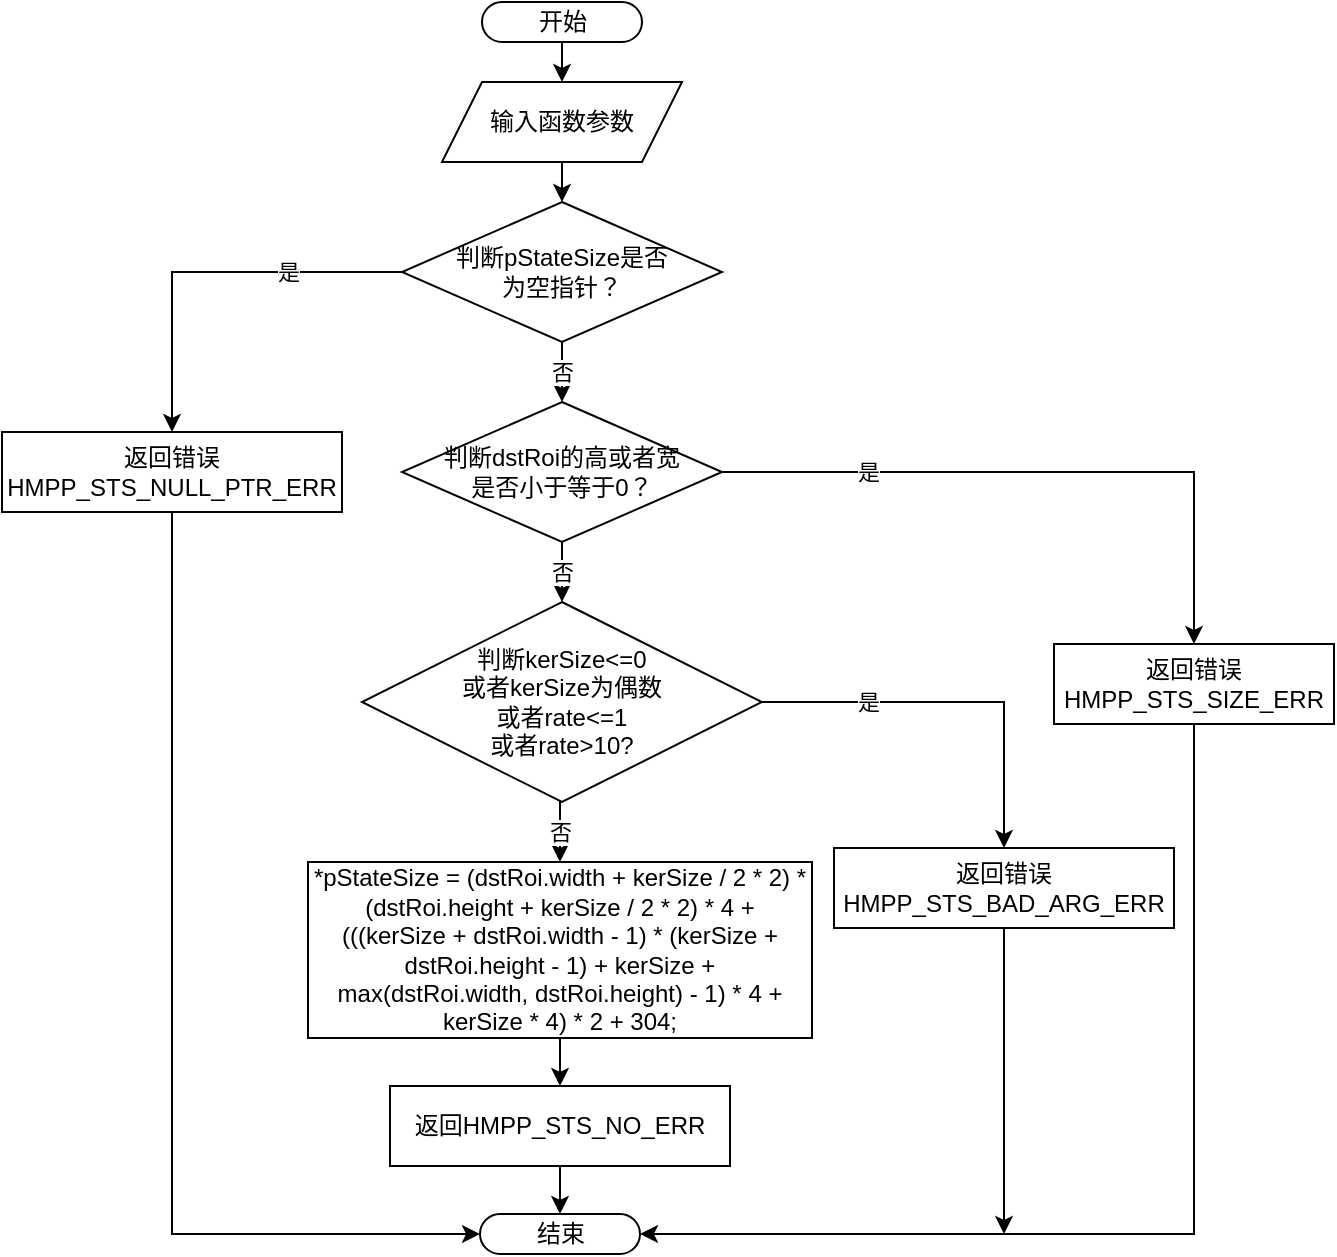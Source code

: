 <mxfile version="14.9.2" type="github" pages="2">
  <diagram id="C5RBs43oDa-KdzZeNtuy" name="Page-1">
    <mxGraphModel dx="1038" dy="579" grid="0" gridSize="10" guides="1" tooltips="1" connect="1" arrows="1" fold="1" page="1" pageScale="1" pageWidth="827" pageHeight="1169" math="0" shadow="0">
      <root>
        <mxCell id="WIyWlLk6GJQsqaUBKTNV-0" />
        <mxCell id="WIyWlLk6GJQsqaUBKTNV-1" parent="WIyWlLk6GJQsqaUBKTNV-0" />
        <mxCell id="ZNMSevWMWKB2k7Ek5_Fw-40" style="edgeStyle=orthogonalEdgeStyle;rounded=0;jumpSize=4;orthogonalLoop=1;jettySize=auto;html=1;exitX=0.5;exitY=0.5;exitDx=0;exitDy=10;exitPerimeter=0;entryX=0.5;entryY=0;entryDx=0;entryDy=0;" parent="WIyWlLk6GJQsqaUBKTNV-1" source="ZNMSevWMWKB2k7Ek5_Fw-0" target="ZNMSevWMWKB2k7Ek5_Fw-1" edge="1">
          <mxGeometry relative="1" as="geometry" />
        </mxCell>
        <mxCell id="ZNMSevWMWKB2k7Ek5_Fw-0" value="开始" style="html=1;dashed=0;whitespace=wrap;shape=mxgraph.dfd.start" parent="WIyWlLk6GJQsqaUBKTNV-1" vertex="1">
          <mxGeometry x="360" y="80" width="80" height="20" as="geometry" />
        </mxCell>
        <mxCell id="ZNMSevWMWKB2k7Ek5_Fw-5" style="edgeStyle=orthogonalEdgeStyle;rounded=0;orthogonalLoop=1;jettySize=auto;html=1;exitX=0.5;exitY=1;exitDx=0;exitDy=0;entryX=0.5;entryY=0;entryDx=0;entryDy=0;" parent="WIyWlLk6GJQsqaUBKTNV-1" source="ZNMSevWMWKB2k7Ek5_Fw-1" target="ZNMSevWMWKB2k7Ek5_Fw-4" edge="1">
          <mxGeometry relative="1" as="geometry" />
        </mxCell>
        <mxCell id="ZNMSevWMWKB2k7Ek5_Fw-1" value="输入函数参数" style="shape=parallelogram;perimeter=parallelogramPerimeter;whiteSpace=wrap;html=1;fixedSize=1;" parent="WIyWlLk6GJQsqaUBKTNV-1" vertex="1">
          <mxGeometry x="340" y="120" width="120" height="40" as="geometry" />
        </mxCell>
        <mxCell id="ZNMSevWMWKB2k7Ek5_Fw-8" value="是" style="edgeStyle=orthogonalEdgeStyle;rounded=0;orthogonalLoop=1;jettySize=auto;html=1;exitX=0;exitY=0.5;exitDx=0;exitDy=0;" parent="WIyWlLk6GJQsqaUBKTNV-1" source="ZNMSevWMWKB2k7Ek5_Fw-4" target="ZNMSevWMWKB2k7Ek5_Fw-7" edge="1">
          <mxGeometry x="-0.415" relative="1" as="geometry">
            <mxPoint as="offset" />
          </mxGeometry>
        </mxCell>
        <mxCell id="ZNMSevWMWKB2k7Ek5_Fw-11" value="否" style="edgeStyle=orthogonalEdgeStyle;rounded=0;orthogonalLoop=1;jettySize=auto;html=1;exitX=0.5;exitY=1;exitDx=0;exitDy=0;entryX=0.5;entryY=0;entryDx=0;entryDy=0;" parent="WIyWlLk6GJQsqaUBKTNV-1" source="ZNMSevWMWKB2k7Ek5_Fw-4" target="ZNMSevWMWKB2k7Ek5_Fw-10" edge="1">
          <mxGeometry relative="1" as="geometry" />
        </mxCell>
        <mxCell id="ZNMSevWMWKB2k7Ek5_Fw-4" value="判断pStateSize是否&lt;br&gt;为空指针？" style="rhombus;whiteSpace=wrap;html=1;" parent="WIyWlLk6GJQsqaUBKTNV-1" vertex="1">
          <mxGeometry x="320" y="180" width="160" height="70" as="geometry" />
        </mxCell>
        <mxCell id="ZNMSevWMWKB2k7Ek5_Fw-6" value="结束" style="html=1;dashed=0;whitespace=wrap;shape=mxgraph.dfd.start" parent="WIyWlLk6GJQsqaUBKTNV-1" vertex="1">
          <mxGeometry x="359" y="686" width="80" height="20" as="geometry" />
        </mxCell>
        <mxCell id="ZNMSevWMWKB2k7Ek5_Fw-9" style="edgeStyle=orthogonalEdgeStyle;rounded=0;orthogonalLoop=1;jettySize=auto;html=1;exitX=0.5;exitY=1;exitDx=0;exitDy=0;entryX=0;entryY=0.5;entryDx=0;entryDy=0;entryPerimeter=0;" parent="WIyWlLk6GJQsqaUBKTNV-1" source="ZNMSevWMWKB2k7Ek5_Fw-7" target="ZNMSevWMWKB2k7Ek5_Fw-6" edge="1">
          <mxGeometry relative="1" as="geometry" />
        </mxCell>
        <mxCell id="ZNMSevWMWKB2k7Ek5_Fw-7" value="返回错误HMPP_STS_NULL_PTR_ERR" style="rounded=0;whiteSpace=wrap;html=1;fillColor=#ffffff;gradientColor=none;" parent="WIyWlLk6GJQsqaUBKTNV-1" vertex="1">
          <mxGeometry x="120" y="295" width="170" height="40" as="geometry" />
        </mxCell>
        <mxCell id="ZNMSevWMWKB2k7Ek5_Fw-13" value="否" style="edgeStyle=orthogonalEdgeStyle;rounded=0;orthogonalLoop=1;jettySize=auto;html=1;exitX=0.5;exitY=1;exitDx=0;exitDy=0;entryX=0.5;entryY=0;entryDx=0;entryDy=0;" parent="WIyWlLk6GJQsqaUBKTNV-1" source="ZNMSevWMWKB2k7Ek5_Fw-10" target="ZNMSevWMWKB2k7Ek5_Fw-12" edge="1">
          <mxGeometry relative="1" as="geometry" />
        </mxCell>
        <mxCell id="ZNMSevWMWKB2k7Ek5_Fw-15" value="是" style="edgeStyle=orthogonalEdgeStyle;rounded=0;orthogonalLoop=1;jettySize=auto;html=1;exitX=1;exitY=0.5;exitDx=0;exitDy=0;entryX=0.5;entryY=0;entryDx=0;entryDy=0;" parent="WIyWlLk6GJQsqaUBKTNV-1" source="ZNMSevWMWKB2k7Ek5_Fw-10" target="ZNMSevWMWKB2k7Ek5_Fw-14" edge="1">
          <mxGeometry x="-0.547" relative="1" as="geometry">
            <mxPoint as="offset" />
          </mxGeometry>
        </mxCell>
        <mxCell id="ZNMSevWMWKB2k7Ek5_Fw-10" value="判断dstRoi的高或者宽&lt;br&gt;是否小于等于0？" style="rhombus;whiteSpace=wrap;html=1;" parent="WIyWlLk6GJQsqaUBKTNV-1" vertex="1">
          <mxGeometry x="320" y="280" width="160" height="70" as="geometry" />
        </mxCell>
        <mxCell id="ZNMSevWMWKB2k7Ek5_Fw-18" value="是" style="edgeStyle=orthogonalEdgeStyle;rounded=0;orthogonalLoop=1;jettySize=auto;html=1;exitX=1;exitY=0.5;exitDx=0;exitDy=0;entryX=0.5;entryY=0;entryDx=0;entryDy=0;" parent="WIyWlLk6GJQsqaUBKTNV-1" source="ZNMSevWMWKB2k7Ek5_Fw-12" target="ZNMSevWMWKB2k7Ek5_Fw-17" edge="1">
          <mxGeometry x="-0.46" relative="1" as="geometry">
            <mxPoint as="offset" />
            <mxPoint x="545" y="421" as="sourcePoint" />
          </mxGeometry>
        </mxCell>
        <mxCell id="ZNMSevWMWKB2k7Ek5_Fw-27" value="否" style="edgeStyle=orthogonalEdgeStyle;rounded=0;orthogonalLoop=1;jettySize=auto;html=1;exitX=0.5;exitY=1;exitDx=0;exitDy=0;entryX=0.5;entryY=0;entryDx=0;entryDy=0;" parent="WIyWlLk6GJQsqaUBKTNV-1" source="ZNMSevWMWKB2k7Ek5_Fw-12" target="ZNMSevWMWKB2k7Ek5_Fw-25" edge="1">
          <mxGeometry relative="1" as="geometry" />
        </mxCell>
        <mxCell id="ZNMSevWMWKB2k7Ek5_Fw-12" value="判断kerSize&amp;lt;=0&lt;br&gt;或者kerSize为偶数&lt;br&gt;或者rate&amp;lt;=1&lt;br&gt;或者rate&amp;gt;10?" style="rhombus;whiteSpace=wrap;html=1;" parent="WIyWlLk6GJQsqaUBKTNV-1" vertex="1">
          <mxGeometry x="300" y="380" width="200" height="100" as="geometry" />
        </mxCell>
        <mxCell id="ZNMSevWMWKB2k7Ek5_Fw-30" style="edgeStyle=orthogonalEdgeStyle;rounded=0;orthogonalLoop=1;jettySize=auto;html=1;exitX=0.5;exitY=1;exitDx=0;exitDy=0;entryX=1;entryY=0.5;entryDx=0;entryDy=0;entryPerimeter=0;" parent="WIyWlLk6GJQsqaUBKTNV-1" source="ZNMSevWMWKB2k7Ek5_Fw-14" target="ZNMSevWMWKB2k7Ek5_Fw-6" edge="1">
          <mxGeometry relative="1" as="geometry" />
        </mxCell>
        <mxCell id="ZNMSevWMWKB2k7Ek5_Fw-14" value="返回错误HMPP_STS_SIZE_ERR" style="rounded=0;whiteSpace=wrap;html=1;fillColor=#ffffff;gradientColor=none;" parent="WIyWlLk6GJQsqaUBKTNV-1" vertex="1">
          <mxGeometry x="646" y="401" width="140" height="40" as="geometry" />
        </mxCell>
        <mxCell id="ZNMSevWMWKB2k7Ek5_Fw-33" style="edgeStyle=orthogonalEdgeStyle;rounded=0;orthogonalLoop=1;jettySize=auto;html=1;jumpSize=4;" parent="WIyWlLk6GJQsqaUBKTNV-1" source="ZNMSevWMWKB2k7Ek5_Fw-17" edge="1">
          <mxGeometry relative="1" as="geometry">
            <mxPoint x="621" y="696" as="targetPoint" />
          </mxGeometry>
        </mxCell>
        <mxCell id="ZNMSevWMWKB2k7Ek5_Fw-17" value="返回错误HMPP_STS_BAD_ARG_ERR" style="rounded=0;whiteSpace=wrap;html=1;fillColor=#ffffff;gradientColor=none;" parent="WIyWlLk6GJQsqaUBKTNV-1" vertex="1">
          <mxGeometry x="536" y="503" width="170" height="40" as="geometry" />
        </mxCell>
        <mxCell id="SaX5oE3fyaT9kzEfwWuc-0" style="edgeStyle=orthogonalEdgeStyle;rounded=0;orthogonalLoop=1;jettySize=auto;html=1;entryX=0.5;entryY=0;entryDx=0;entryDy=0;" parent="WIyWlLk6GJQsqaUBKTNV-1" source="ZNMSevWMWKB2k7Ek5_Fw-25" target="ZNMSevWMWKB2k7Ek5_Fw-37" edge="1">
          <mxGeometry relative="1" as="geometry" />
        </mxCell>
        <mxCell id="ZNMSevWMWKB2k7Ek5_Fw-25" value="&lt;div&gt;*pStateSize = (dstRoi.width + kerSize / 2 * 2) * (dstRoi.height + kerSize / 2 * 2) * 4 +&lt;/div&gt;&lt;div&gt;&lt;span&gt;		&lt;/span&gt;(((kerSize + dstRoi.width - 1) * (kerSize + dstRoi.height - 1) + kerSize +&lt;/div&gt;&lt;div&gt;&lt;span&gt;			&lt;/span&gt;max(dstRoi.width, dstRoi.height) - 1) * 4 + kerSize * 4) * 2 + 304;&lt;/div&gt;" style="rounded=0;whiteSpace=wrap;html=1;fillColor=#ffffff;gradientColor=none;" parent="WIyWlLk6GJQsqaUBKTNV-1" vertex="1">
          <mxGeometry x="273" y="510" width="252" height="88" as="geometry" />
        </mxCell>
        <mxCell id="ZNMSevWMWKB2k7Ek5_Fw-39" style="edgeStyle=orthogonalEdgeStyle;rounded=0;orthogonalLoop=1;jettySize=auto;html=1;exitX=0.5;exitY=1;exitDx=0;exitDy=0;entryX=0.5;entryY=0;entryDx=0;entryDy=0;entryPerimeter=0;" parent="WIyWlLk6GJQsqaUBKTNV-1" source="ZNMSevWMWKB2k7Ek5_Fw-37" target="ZNMSevWMWKB2k7Ek5_Fw-6" edge="1">
          <mxGeometry relative="1" as="geometry" />
        </mxCell>
        <mxCell id="ZNMSevWMWKB2k7Ek5_Fw-37" value="返回HMPP_STS_NO_ERR" style="rounded=0;whiteSpace=wrap;html=1;fillColor=#ffffff;gradientColor=none;" parent="WIyWlLk6GJQsqaUBKTNV-1" vertex="1">
          <mxGeometry x="314" y="622" width="170" height="40" as="geometry" />
        </mxCell>
      </root>
    </mxGraphModel>
  </diagram>
  <diagram id="nAiDFFHblqINsn1WmNnx" name="Page-2">
    <mxGraphModel dx="1038" dy="579" grid="0" gridSize="10" guides="1" tooltips="1" connect="1" arrows="1" fold="1" page="1" pageScale="1" pageWidth="827" pageHeight="1169" math="0" shadow="0">
      <root>
        <mxCell id="dnIQIAc6OB_MlAxiYMZJ-0" />
        <mxCell id="dnIQIAc6OB_MlAxiYMZJ-1" parent="dnIQIAc6OB_MlAxiYMZJ-0" />
        <mxCell id="dnIQIAc6OB_MlAxiYMZJ-2" value="" style="shape=table;startSize=0;container=1;collapsible=0;childLayout=tableLayout;" vertex="1" parent="dnIQIAc6OB_MlAxiYMZJ-1">
          <mxGeometry x="160" y="80" width="320" height="320" as="geometry" />
        </mxCell>
        <mxCell id="dnIQIAc6OB_MlAxiYMZJ-3" value="" style="shape=partialRectangle;collapsible=0;dropTarget=0;pointerEvents=0;fillColor=none;top=0;left=0;bottom=0;right=0;points=[[0,0.5],[1,0.5]];portConstraint=eastwest;" vertex="1" parent="dnIQIAc6OB_MlAxiYMZJ-2">
          <mxGeometry width="320" height="41" as="geometry" />
        </mxCell>
        <mxCell id="dnIQIAc6OB_MlAxiYMZJ-4" value="" style="shape=partialRectangle;html=1;whiteSpace=wrap;connectable=0;overflow=hidden;fillColor=#fff2cc;top=0;left=0;bottom=0;right=0;strokeColor=#d6b656;" vertex="1" parent="dnIQIAc6OB_MlAxiYMZJ-3">
          <mxGeometry width="40" height="41" as="geometry" />
        </mxCell>
        <mxCell id="dnIQIAc6OB_MlAxiYMZJ-5" value="" style="shape=partialRectangle;html=1;whiteSpace=wrap;connectable=0;overflow=hidden;fillColor=#fff2cc;top=0;left=0;bottom=0;right=0;strokeColor=#d6b656;" vertex="1" parent="dnIQIAc6OB_MlAxiYMZJ-3">
          <mxGeometry x="40" width="40" height="41" as="geometry" />
        </mxCell>
        <mxCell id="dnIQIAc6OB_MlAxiYMZJ-6" value="" style="shape=partialRectangle;html=1;whiteSpace=wrap;connectable=0;overflow=hidden;fillColor=#fff2cc;top=0;left=0;bottom=0;right=0;strokeColor=#d6b656;" vertex="1" parent="dnIQIAc6OB_MlAxiYMZJ-3">
          <mxGeometry x="80" width="40" height="41" as="geometry" />
        </mxCell>
        <mxCell id="dnIQIAc6OB_MlAxiYMZJ-7" value="" style="shape=partialRectangle;html=1;whiteSpace=wrap;connectable=0;overflow=hidden;fillColor=#fff2cc;top=0;left=0;bottom=0;right=0;strokeColor=#d6b656;" vertex="1" parent="dnIQIAc6OB_MlAxiYMZJ-3">
          <mxGeometry x="120" width="40" height="41" as="geometry" />
        </mxCell>
        <mxCell id="dnIQIAc6OB_MlAxiYMZJ-8" value="" style="shape=partialRectangle;html=1;whiteSpace=wrap;connectable=0;overflow=hidden;fillColor=#fff2cc;top=0;left=0;bottom=0;right=0;strokeColor=#d6b656;" vertex="1" parent="dnIQIAc6OB_MlAxiYMZJ-3">
          <mxGeometry x="160" width="40" height="41" as="geometry" />
        </mxCell>
        <mxCell id="dnIQIAc6OB_MlAxiYMZJ-9" value="" style="shape=partialRectangle;html=1;whiteSpace=wrap;connectable=0;overflow=hidden;fillColor=#fff2cc;top=0;left=0;bottom=0;right=0;strokeColor=#d6b656;" vertex="1" parent="dnIQIAc6OB_MlAxiYMZJ-3">
          <mxGeometry x="200" width="40" height="41" as="geometry" />
        </mxCell>
        <mxCell id="dnIQIAc6OB_MlAxiYMZJ-10" value="" style="shape=partialRectangle;html=1;whiteSpace=wrap;connectable=0;overflow=hidden;fillColor=#fff2cc;top=0;left=0;bottom=0;right=0;strokeColor=#d6b656;" vertex="1" parent="dnIQIAc6OB_MlAxiYMZJ-3">
          <mxGeometry x="240" width="40" height="41" as="geometry" />
        </mxCell>
        <mxCell id="dnIQIAc6OB_MlAxiYMZJ-11" value="" style="shape=partialRectangle;html=1;whiteSpace=wrap;connectable=0;overflow=hidden;fillColor=#fff2cc;top=0;left=0;bottom=0;right=0;strokeColor=#d6b656;" vertex="1" parent="dnIQIAc6OB_MlAxiYMZJ-3">
          <mxGeometry x="280" width="40" height="41" as="geometry" />
        </mxCell>
        <mxCell id="dnIQIAc6OB_MlAxiYMZJ-12" value="" style="shape=partialRectangle;collapsible=0;dropTarget=0;pointerEvents=0;fillColor=none;top=0;left=0;bottom=0;right=0;points=[[0,0.5],[1,0.5]];portConstraint=eastwest;" vertex="1" parent="dnIQIAc6OB_MlAxiYMZJ-2">
          <mxGeometry y="41" width="320" height="40" as="geometry" />
        </mxCell>
        <mxCell id="dnIQIAc6OB_MlAxiYMZJ-13" value="" style="shape=partialRectangle;html=1;whiteSpace=wrap;connectable=0;overflow=hidden;fillColor=#fff2cc;top=0;left=0;bottom=0;right=0;strokeColor=#d6b656;" vertex="1" parent="dnIQIAc6OB_MlAxiYMZJ-12">
          <mxGeometry width="40" height="40" as="geometry" />
        </mxCell>
        <mxCell id="dnIQIAc6OB_MlAxiYMZJ-14" value="" style="shape=partialRectangle;html=1;whiteSpace=wrap;connectable=0;overflow=hidden;fillColor=#fff2cc;top=0;left=0;bottom=0;right=0;strokeColor=#d6b656;" vertex="1" parent="dnIQIAc6OB_MlAxiYMZJ-12">
          <mxGeometry x="40" width="40" height="40" as="geometry" />
        </mxCell>
        <mxCell id="dnIQIAc6OB_MlAxiYMZJ-15" value="" style="shape=partialRectangle;html=1;whiteSpace=wrap;connectable=0;overflow=hidden;fillColor=#fff2cc;top=0;left=0;bottom=0;right=0;strokeColor=#d6b656;" vertex="1" parent="dnIQIAc6OB_MlAxiYMZJ-12">
          <mxGeometry x="80" width="40" height="40" as="geometry" />
        </mxCell>
        <mxCell id="dnIQIAc6OB_MlAxiYMZJ-16" value="" style="shape=partialRectangle;html=1;whiteSpace=wrap;connectable=0;overflow=hidden;fillColor=#fff2cc;top=0;left=0;bottom=0;right=0;strokeColor=#d6b656;" vertex="1" parent="dnIQIAc6OB_MlAxiYMZJ-12">
          <mxGeometry x="120" width="40" height="40" as="geometry" />
        </mxCell>
        <mxCell id="dnIQIAc6OB_MlAxiYMZJ-17" value="" style="shape=partialRectangle;html=1;whiteSpace=wrap;connectable=0;overflow=hidden;fillColor=#fff2cc;top=0;left=0;bottom=0;right=0;strokeColor=#d6b656;" vertex="1" parent="dnIQIAc6OB_MlAxiYMZJ-12">
          <mxGeometry x="160" width="40" height="40" as="geometry" />
        </mxCell>
        <mxCell id="dnIQIAc6OB_MlAxiYMZJ-18" value="" style="shape=partialRectangle;html=1;whiteSpace=wrap;connectable=0;overflow=hidden;fillColor=#fff2cc;top=0;left=0;bottom=0;right=0;strokeColor=#d6b656;" vertex="1" parent="dnIQIAc6OB_MlAxiYMZJ-12">
          <mxGeometry x="200" width="40" height="40" as="geometry" />
        </mxCell>
        <mxCell id="dnIQIAc6OB_MlAxiYMZJ-19" value="" style="shape=partialRectangle;html=1;whiteSpace=wrap;connectable=0;overflow=hidden;fillColor=#fff2cc;top=0;left=0;bottom=0;right=0;strokeColor=#d6b656;" vertex="1" parent="dnIQIAc6OB_MlAxiYMZJ-12">
          <mxGeometry x="240" width="40" height="40" as="geometry" />
        </mxCell>
        <mxCell id="dnIQIAc6OB_MlAxiYMZJ-20" value="" style="shape=partialRectangle;html=1;whiteSpace=wrap;connectable=0;overflow=hidden;fillColor=#fff2cc;top=0;left=0;bottom=0;right=0;strokeColor=#d6b656;" vertex="1" parent="dnIQIAc6OB_MlAxiYMZJ-12">
          <mxGeometry x="280" width="40" height="40" as="geometry" />
        </mxCell>
        <mxCell id="dnIQIAc6OB_MlAxiYMZJ-21" value="" style="shape=partialRectangle;collapsible=0;dropTarget=0;pointerEvents=0;fillColor=none;top=0;left=0;bottom=0;right=0;points=[[0,0.5],[1,0.5]];portConstraint=eastwest;" vertex="1" parent="dnIQIAc6OB_MlAxiYMZJ-2">
          <mxGeometry y="81" width="320" height="40" as="geometry" />
        </mxCell>
        <mxCell id="dnIQIAc6OB_MlAxiYMZJ-22" value="" style="shape=partialRectangle;html=1;whiteSpace=wrap;connectable=0;overflow=hidden;fillColor=#fff2cc;top=0;left=0;bottom=0;right=0;strokeColor=#d6b656;" vertex="1" parent="dnIQIAc6OB_MlAxiYMZJ-21">
          <mxGeometry width="40" height="40" as="geometry" />
        </mxCell>
        <mxCell id="dnIQIAc6OB_MlAxiYMZJ-23" value="" style="shape=partialRectangle;html=1;whiteSpace=wrap;connectable=0;overflow=hidden;fillColor=#fff2cc;top=0;left=0;bottom=0;right=0;strokeColor=#d6b656;" vertex="1" parent="dnIQIAc6OB_MlAxiYMZJ-21">
          <mxGeometry x="40" width="40" height="40" as="geometry" />
        </mxCell>
        <mxCell id="dnIQIAc6OB_MlAxiYMZJ-24" value="1" style="shape=partialRectangle;html=1;whiteSpace=wrap;connectable=0;overflow=hidden;fillColor=#f8cecc;top=0;left=0;bottom=0;right=0;strokeColor=#b85450;" vertex="1" parent="dnIQIAc6OB_MlAxiYMZJ-21">
          <mxGeometry x="80" width="40" height="40" as="geometry" />
        </mxCell>
        <mxCell id="dnIQIAc6OB_MlAxiYMZJ-25" value="0" style="shape=partialRectangle;html=1;whiteSpace=wrap;connectable=0;overflow=hidden;fillColor=#d5e8d4;top=0;left=0;bottom=0;right=0;strokeColor=#82b366;" vertex="1" parent="dnIQIAc6OB_MlAxiYMZJ-21">
          <mxGeometry x="120" width="40" height="40" as="geometry" />
        </mxCell>
        <mxCell id="dnIQIAc6OB_MlAxiYMZJ-26" value="2" style="shape=partialRectangle;html=1;whiteSpace=wrap;connectable=0;overflow=hidden;fillColor=#f8cecc;top=0;left=0;bottom=0;right=0;strokeColor=#b85450;" vertex="1" parent="dnIQIAc6OB_MlAxiYMZJ-21">
          <mxGeometry x="160" width="40" height="40" as="geometry" />
        </mxCell>
        <mxCell id="dnIQIAc6OB_MlAxiYMZJ-27" value="0" style="shape=partialRectangle;html=1;whiteSpace=wrap;connectable=0;overflow=hidden;fillColor=#d5e8d4;top=0;left=0;bottom=0;right=0;strokeColor=#82b366;" vertex="1" parent="dnIQIAc6OB_MlAxiYMZJ-21">
          <mxGeometry x="200" width="40" height="40" as="geometry" />
        </mxCell>
        <mxCell id="dnIQIAc6OB_MlAxiYMZJ-28" value="" style="shape=partialRectangle;html=1;whiteSpace=wrap;connectable=0;overflow=hidden;fillColor=#fff2cc;top=0;left=0;bottom=0;right=0;strokeColor=#d6b656;" vertex="1" parent="dnIQIAc6OB_MlAxiYMZJ-21">
          <mxGeometry x="240" width="40" height="40" as="geometry" />
        </mxCell>
        <mxCell id="dnIQIAc6OB_MlAxiYMZJ-29" value="" style="shape=partialRectangle;html=1;whiteSpace=wrap;connectable=0;overflow=hidden;fillColor=#fff2cc;top=0;left=0;bottom=0;right=0;strokeColor=#d6b656;" vertex="1" parent="dnIQIAc6OB_MlAxiYMZJ-21">
          <mxGeometry x="280" width="40" height="40" as="geometry" />
        </mxCell>
        <mxCell id="dnIQIAc6OB_MlAxiYMZJ-30" value="" style="shape=partialRectangle;collapsible=0;dropTarget=0;pointerEvents=0;fillColor=none;top=0;left=0;bottom=0;right=0;points=[[0,0.5],[1,0.5]];portConstraint=eastwest;" vertex="1" parent="dnIQIAc6OB_MlAxiYMZJ-2">
          <mxGeometry y="121" width="320" height="39" as="geometry" />
        </mxCell>
        <mxCell id="dnIQIAc6OB_MlAxiYMZJ-31" value="" style="shape=partialRectangle;html=1;whiteSpace=wrap;connectable=0;overflow=hidden;fillColor=#fff2cc;top=0;left=0;bottom=0;right=0;strokeColor=#d6b656;" vertex="1" parent="dnIQIAc6OB_MlAxiYMZJ-30">
          <mxGeometry width="40" height="39" as="geometry" />
        </mxCell>
        <mxCell id="dnIQIAc6OB_MlAxiYMZJ-32" value="" style="shape=partialRectangle;html=1;whiteSpace=wrap;connectable=0;overflow=hidden;fillColor=#fff2cc;top=0;left=0;bottom=0;right=0;strokeColor=#d6b656;" vertex="1" parent="dnIQIAc6OB_MlAxiYMZJ-30">
          <mxGeometry x="40" width="40" height="39" as="geometry" />
        </mxCell>
        <mxCell id="dnIQIAc6OB_MlAxiYMZJ-33" value="0" style="shape=partialRectangle;html=1;whiteSpace=wrap;connectable=0;overflow=hidden;fillColor=#d5e8d4;top=0;left=0;bottom=0;right=0;strokeColor=#82b366;" vertex="1" parent="dnIQIAc6OB_MlAxiYMZJ-30">
          <mxGeometry x="80" width="40" height="39" as="geometry" />
        </mxCell>
        <mxCell id="dnIQIAc6OB_MlAxiYMZJ-34" value="0" style="shape=partialRectangle;html=1;whiteSpace=wrap;connectable=0;overflow=hidden;fillColor=#d5e8d4;top=0;left=0;bottom=0;right=0;strokeColor=#82b366;" vertex="1" parent="dnIQIAc6OB_MlAxiYMZJ-30">
          <mxGeometry x="120" width="40" height="39" as="geometry" />
        </mxCell>
        <mxCell id="dnIQIAc6OB_MlAxiYMZJ-35" value="0" style="shape=partialRectangle;html=1;whiteSpace=wrap;connectable=0;overflow=hidden;fillColor=#d5e8d4;top=0;left=0;bottom=0;right=0;strokeColor=#82b366;" vertex="1" parent="dnIQIAc6OB_MlAxiYMZJ-30">
          <mxGeometry x="160" width="40" height="39" as="geometry" />
        </mxCell>
        <mxCell id="dnIQIAc6OB_MlAxiYMZJ-36" value="0" style="shape=partialRectangle;html=1;whiteSpace=wrap;connectable=0;overflow=hidden;fillColor=#d5e8d4;top=0;left=0;bottom=0;right=0;strokeColor=#82b366;" vertex="1" parent="dnIQIAc6OB_MlAxiYMZJ-30">
          <mxGeometry x="200" width="40" height="39" as="geometry" />
        </mxCell>
        <mxCell id="dnIQIAc6OB_MlAxiYMZJ-37" value="" style="shape=partialRectangle;html=1;whiteSpace=wrap;connectable=0;overflow=hidden;fillColor=#fff2cc;top=0;left=0;bottom=0;right=0;strokeColor=#d6b656;" vertex="1" parent="dnIQIAc6OB_MlAxiYMZJ-30">
          <mxGeometry x="240" width="40" height="39" as="geometry" />
        </mxCell>
        <mxCell id="dnIQIAc6OB_MlAxiYMZJ-38" value="" style="shape=partialRectangle;html=1;whiteSpace=wrap;connectable=0;overflow=hidden;fillColor=#fff2cc;top=0;left=0;bottom=0;right=0;strokeColor=#d6b656;" vertex="1" parent="dnIQIAc6OB_MlAxiYMZJ-30">
          <mxGeometry x="280" width="40" height="39" as="geometry" />
        </mxCell>
        <mxCell id="dnIQIAc6OB_MlAxiYMZJ-39" value="" style="shape=partialRectangle;collapsible=0;dropTarget=0;pointerEvents=0;fillColor=none;top=0;left=0;bottom=0;right=0;points=[[0,0.5],[1,0.5]];portConstraint=eastwest;" vertex="1" parent="dnIQIAc6OB_MlAxiYMZJ-2">
          <mxGeometry y="160" width="320" height="41" as="geometry" />
        </mxCell>
        <mxCell id="dnIQIAc6OB_MlAxiYMZJ-40" value="" style="shape=partialRectangle;html=1;whiteSpace=wrap;connectable=0;overflow=hidden;fillColor=#fff2cc;top=0;left=0;bottom=0;right=0;strokeColor=#d6b656;" vertex="1" parent="dnIQIAc6OB_MlAxiYMZJ-39">
          <mxGeometry width="40" height="41" as="geometry" />
        </mxCell>
        <mxCell id="dnIQIAc6OB_MlAxiYMZJ-41" value="" style="shape=partialRectangle;html=1;whiteSpace=wrap;connectable=0;overflow=hidden;fillColor=#fff2cc;top=0;left=0;bottom=0;right=0;strokeColor=#d6b656;" vertex="1" parent="dnIQIAc6OB_MlAxiYMZJ-39">
          <mxGeometry x="40" width="40" height="41" as="geometry" />
        </mxCell>
        <mxCell id="dnIQIAc6OB_MlAxiYMZJ-42" value="3" style="shape=partialRectangle;html=1;whiteSpace=wrap;connectable=0;overflow=hidden;fillColor=#f8cecc;top=0;left=0;bottom=0;right=0;strokeColor=#b85450;" vertex="1" parent="dnIQIAc6OB_MlAxiYMZJ-39">
          <mxGeometry x="80" width="40" height="41" as="geometry" />
        </mxCell>
        <mxCell id="dnIQIAc6OB_MlAxiYMZJ-43" value="0" style="shape=partialRectangle;html=1;whiteSpace=wrap;connectable=0;overflow=hidden;fillColor=#d5e8d4;top=0;left=0;bottom=0;right=0;strokeColor=#82b366;" vertex="1" parent="dnIQIAc6OB_MlAxiYMZJ-39">
          <mxGeometry x="120" width="40" height="41" as="geometry" />
        </mxCell>
        <mxCell id="dnIQIAc6OB_MlAxiYMZJ-44" value="4" style="shape=partialRectangle;html=1;whiteSpace=wrap;connectable=0;overflow=hidden;fillColor=#f8cecc;top=0;left=0;bottom=0;right=0;strokeColor=#b85450;" vertex="1" parent="dnIQIAc6OB_MlAxiYMZJ-39">
          <mxGeometry x="160" width="40" height="41" as="geometry" />
        </mxCell>
        <mxCell id="dnIQIAc6OB_MlAxiYMZJ-45" value="0" style="shape=partialRectangle;html=1;whiteSpace=wrap;connectable=0;overflow=hidden;fillColor=#d5e8d4;top=0;left=0;bottom=0;right=0;strokeColor=#82b366;" vertex="1" parent="dnIQIAc6OB_MlAxiYMZJ-39">
          <mxGeometry x="200" width="40" height="41" as="geometry" />
        </mxCell>
        <mxCell id="dnIQIAc6OB_MlAxiYMZJ-46" value="" style="shape=partialRectangle;html=1;whiteSpace=wrap;connectable=0;overflow=hidden;fillColor=#fff2cc;top=0;left=0;bottom=0;right=0;strokeColor=#d6b656;" vertex="1" parent="dnIQIAc6OB_MlAxiYMZJ-39">
          <mxGeometry x="240" width="40" height="41" as="geometry" />
        </mxCell>
        <mxCell id="dnIQIAc6OB_MlAxiYMZJ-47" value="" style="shape=partialRectangle;html=1;whiteSpace=wrap;connectable=0;overflow=hidden;fillColor=#fff2cc;top=0;left=0;bottom=0;right=0;strokeColor=#d6b656;" vertex="1" parent="dnIQIAc6OB_MlAxiYMZJ-39">
          <mxGeometry x="280" width="40" height="41" as="geometry" />
        </mxCell>
        <mxCell id="dnIQIAc6OB_MlAxiYMZJ-48" value="" style="shape=partialRectangle;collapsible=0;dropTarget=0;pointerEvents=0;fillColor=none;top=0;left=0;bottom=0;right=0;points=[[0,0.5],[1,0.5]];portConstraint=eastwest;" vertex="1" parent="dnIQIAc6OB_MlAxiYMZJ-2">
          <mxGeometry y="201" width="320" height="40" as="geometry" />
        </mxCell>
        <mxCell id="dnIQIAc6OB_MlAxiYMZJ-49" value="" style="shape=partialRectangle;html=1;whiteSpace=wrap;connectable=0;overflow=hidden;fillColor=#fff2cc;top=0;left=0;bottom=0;right=0;strokeColor=#d6b656;" vertex="1" parent="dnIQIAc6OB_MlAxiYMZJ-48">
          <mxGeometry width="40" height="40" as="geometry" />
        </mxCell>
        <mxCell id="dnIQIAc6OB_MlAxiYMZJ-50" value="" style="shape=partialRectangle;html=1;whiteSpace=wrap;connectable=0;overflow=hidden;fillColor=#fff2cc;top=0;left=0;bottom=0;right=0;strokeColor=#d6b656;" vertex="1" parent="dnIQIAc6OB_MlAxiYMZJ-48">
          <mxGeometry x="40" width="40" height="40" as="geometry" />
        </mxCell>
        <mxCell id="dnIQIAc6OB_MlAxiYMZJ-51" value="0" style="shape=partialRectangle;html=1;whiteSpace=wrap;connectable=0;overflow=hidden;fillColor=#d5e8d4;top=0;left=0;bottom=0;right=0;strokeColor=#82b366;" vertex="1" parent="dnIQIAc6OB_MlAxiYMZJ-48">
          <mxGeometry x="80" width="40" height="40" as="geometry" />
        </mxCell>
        <mxCell id="dnIQIAc6OB_MlAxiYMZJ-52" value="0" style="shape=partialRectangle;html=1;whiteSpace=wrap;connectable=0;overflow=hidden;fillColor=#d5e8d4;top=0;left=0;bottom=0;right=0;strokeColor=#82b366;" vertex="1" parent="dnIQIAc6OB_MlAxiYMZJ-48">
          <mxGeometry x="120" width="40" height="40" as="geometry" />
        </mxCell>
        <mxCell id="dnIQIAc6OB_MlAxiYMZJ-53" value="0" style="shape=partialRectangle;html=1;whiteSpace=wrap;connectable=0;overflow=hidden;fillColor=#d5e8d4;top=0;left=0;bottom=0;right=0;strokeColor=#82b366;" vertex="1" parent="dnIQIAc6OB_MlAxiYMZJ-48">
          <mxGeometry x="160" width="40" height="40" as="geometry" />
        </mxCell>
        <mxCell id="dnIQIAc6OB_MlAxiYMZJ-54" value="0" style="shape=partialRectangle;html=1;whiteSpace=wrap;connectable=0;overflow=hidden;fillColor=#d5e8d4;top=0;left=0;bottom=0;right=0;strokeColor=#82b366;" vertex="1" parent="dnIQIAc6OB_MlAxiYMZJ-48">
          <mxGeometry x="200" width="40" height="40" as="geometry" />
        </mxCell>
        <mxCell id="dnIQIAc6OB_MlAxiYMZJ-55" value="" style="shape=partialRectangle;html=1;whiteSpace=wrap;connectable=0;overflow=hidden;fillColor=#fff2cc;top=0;left=0;bottom=0;right=0;strokeColor=#d6b656;" vertex="1" parent="dnIQIAc6OB_MlAxiYMZJ-48">
          <mxGeometry x="240" width="40" height="40" as="geometry" />
        </mxCell>
        <mxCell id="dnIQIAc6OB_MlAxiYMZJ-56" value="" style="shape=partialRectangle;html=1;whiteSpace=wrap;connectable=0;overflow=hidden;fillColor=#fff2cc;top=0;left=0;bottom=0;right=0;strokeColor=#d6b656;" vertex="1" parent="dnIQIAc6OB_MlAxiYMZJ-48">
          <mxGeometry x="280" width="40" height="40" as="geometry" />
        </mxCell>
        <mxCell id="dnIQIAc6OB_MlAxiYMZJ-57" value="" style="shape=partialRectangle;collapsible=0;dropTarget=0;pointerEvents=0;fillColor=none;top=0;left=0;bottom=0;right=0;points=[[0,0.5],[1,0.5]];portConstraint=eastwest;" vertex="1" parent="dnIQIAc6OB_MlAxiYMZJ-2">
          <mxGeometry y="241" width="320" height="40" as="geometry" />
        </mxCell>
        <mxCell id="dnIQIAc6OB_MlAxiYMZJ-58" value="" style="shape=partialRectangle;html=1;whiteSpace=wrap;connectable=0;overflow=hidden;fillColor=#fff2cc;top=0;left=0;bottom=0;right=0;strokeColor=#d6b656;" vertex="1" parent="dnIQIAc6OB_MlAxiYMZJ-57">
          <mxGeometry width="40" height="40" as="geometry" />
        </mxCell>
        <mxCell id="dnIQIAc6OB_MlAxiYMZJ-59" value="" style="shape=partialRectangle;html=1;whiteSpace=wrap;connectable=0;overflow=hidden;fillColor=#fff2cc;top=0;left=0;bottom=0;right=0;strokeColor=#d6b656;" vertex="1" parent="dnIQIAc6OB_MlAxiYMZJ-57">
          <mxGeometry x="40" width="40" height="40" as="geometry" />
        </mxCell>
        <mxCell id="dnIQIAc6OB_MlAxiYMZJ-60" value="" style="shape=partialRectangle;html=1;whiteSpace=wrap;connectable=0;overflow=hidden;fillColor=#fff2cc;top=0;left=0;bottom=0;right=0;strokeColor=#d6b656;" vertex="1" parent="dnIQIAc6OB_MlAxiYMZJ-57">
          <mxGeometry x="80" width="40" height="40" as="geometry" />
        </mxCell>
        <mxCell id="dnIQIAc6OB_MlAxiYMZJ-61" value="" style="shape=partialRectangle;html=1;whiteSpace=wrap;connectable=0;overflow=hidden;fillColor=#fff2cc;top=0;left=0;bottom=0;right=0;strokeColor=#d6b656;" vertex="1" parent="dnIQIAc6OB_MlAxiYMZJ-57">
          <mxGeometry x="120" width="40" height="40" as="geometry" />
        </mxCell>
        <mxCell id="dnIQIAc6OB_MlAxiYMZJ-62" value="" style="shape=partialRectangle;html=1;whiteSpace=wrap;connectable=0;overflow=hidden;fillColor=#fff2cc;top=0;left=0;bottom=0;right=0;strokeColor=#d6b656;" vertex="1" parent="dnIQIAc6OB_MlAxiYMZJ-57">
          <mxGeometry x="160" width="40" height="40" as="geometry" />
        </mxCell>
        <mxCell id="dnIQIAc6OB_MlAxiYMZJ-63" value="" style="shape=partialRectangle;html=1;whiteSpace=wrap;connectable=0;overflow=hidden;fillColor=#fff2cc;top=0;left=0;bottom=0;right=0;strokeColor=#d6b656;" vertex="1" parent="dnIQIAc6OB_MlAxiYMZJ-57">
          <mxGeometry x="200" width="40" height="40" as="geometry" />
        </mxCell>
        <mxCell id="dnIQIAc6OB_MlAxiYMZJ-64" value="" style="shape=partialRectangle;html=1;whiteSpace=wrap;connectable=0;overflow=hidden;fillColor=#fff2cc;top=0;left=0;bottom=0;right=0;strokeColor=#d6b656;" vertex="1" parent="dnIQIAc6OB_MlAxiYMZJ-57">
          <mxGeometry x="240" width="40" height="40" as="geometry" />
        </mxCell>
        <mxCell id="dnIQIAc6OB_MlAxiYMZJ-65" value="" style="shape=partialRectangle;html=1;whiteSpace=wrap;connectable=0;overflow=hidden;fillColor=#fff2cc;top=0;left=0;bottom=0;right=0;strokeColor=#d6b656;" vertex="1" parent="dnIQIAc6OB_MlAxiYMZJ-57">
          <mxGeometry x="280" width="40" height="40" as="geometry" />
        </mxCell>
        <mxCell id="dnIQIAc6OB_MlAxiYMZJ-66" value="" style="shape=partialRectangle;collapsible=0;dropTarget=0;pointerEvents=0;fillColor=none;top=0;left=0;bottom=0;right=0;points=[[0,0.5],[1,0.5]];portConstraint=eastwest;" vertex="1" parent="dnIQIAc6OB_MlAxiYMZJ-2">
          <mxGeometry y="281" width="320" height="39" as="geometry" />
        </mxCell>
        <mxCell id="dnIQIAc6OB_MlAxiYMZJ-67" value="" style="shape=partialRectangle;html=1;whiteSpace=wrap;connectable=0;overflow=hidden;fillColor=#fff2cc;top=0;left=0;bottom=0;right=0;strokeColor=#d6b656;" vertex="1" parent="dnIQIAc6OB_MlAxiYMZJ-66">
          <mxGeometry width="40" height="39" as="geometry" />
        </mxCell>
        <mxCell id="dnIQIAc6OB_MlAxiYMZJ-68" value="" style="shape=partialRectangle;html=1;whiteSpace=wrap;connectable=0;overflow=hidden;fillColor=#fff2cc;top=0;left=0;bottom=0;right=0;strokeColor=#d6b656;" vertex="1" parent="dnIQIAc6OB_MlAxiYMZJ-66">
          <mxGeometry x="40" width="40" height="39" as="geometry" />
        </mxCell>
        <mxCell id="dnIQIAc6OB_MlAxiYMZJ-69" value="" style="shape=partialRectangle;html=1;whiteSpace=wrap;connectable=0;overflow=hidden;fillColor=#fff2cc;top=0;left=0;bottom=0;right=0;strokeColor=#d6b656;" vertex="1" parent="dnIQIAc6OB_MlAxiYMZJ-66">
          <mxGeometry x="80" width="40" height="39" as="geometry" />
        </mxCell>
        <mxCell id="dnIQIAc6OB_MlAxiYMZJ-70" value="" style="shape=partialRectangle;html=1;whiteSpace=wrap;connectable=0;overflow=hidden;fillColor=#fff2cc;top=0;left=0;bottom=0;right=0;strokeColor=#d6b656;" vertex="1" parent="dnIQIAc6OB_MlAxiYMZJ-66">
          <mxGeometry x="120" width="40" height="39" as="geometry" />
        </mxCell>
        <mxCell id="dnIQIAc6OB_MlAxiYMZJ-71" value="" style="shape=partialRectangle;html=1;whiteSpace=wrap;connectable=0;overflow=hidden;fillColor=#fff2cc;top=0;left=0;bottom=0;right=0;strokeColor=#d6b656;" vertex="1" parent="dnIQIAc6OB_MlAxiYMZJ-66">
          <mxGeometry x="160" width="40" height="39" as="geometry" />
        </mxCell>
        <mxCell id="dnIQIAc6OB_MlAxiYMZJ-72" value="" style="shape=partialRectangle;html=1;whiteSpace=wrap;connectable=0;overflow=hidden;fillColor=#fff2cc;top=0;left=0;bottom=0;right=0;strokeColor=#d6b656;" vertex="1" parent="dnIQIAc6OB_MlAxiYMZJ-66">
          <mxGeometry x="200" width="40" height="39" as="geometry" />
        </mxCell>
        <mxCell id="dnIQIAc6OB_MlAxiYMZJ-73" value="" style="shape=partialRectangle;html=1;whiteSpace=wrap;connectable=0;overflow=hidden;fillColor=#fff2cc;top=0;left=0;bottom=0;right=0;strokeColor=#d6b656;" vertex="1" parent="dnIQIAc6OB_MlAxiYMZJ-66">
          <mxGeometry x="240" width="40" height="39" as="geometry" />
        </mxCell>
        <mxCell id="dnIQIAc6OB_MlAxiYMZJ-74" value="" style="shape=partialRectangle;html=1;whiteSpace=wrap;connectable=0;overflow=hidden;fillColor=#fff2cc;top=0;left=0;bottom=0;right=0;strokeColor=#d6b656;" vertex="1" parent="dnIQIAc6OB_MlAxiYMZJ-66">
          <mxGeometry x="280" width="40" height="39" as="geometry" />
        </mxCell>
        <mxCell id="dnIQIAc6OB_MlAxiYMZJ-75" value="" style="shape=curlyBracket;whiteSpace=wrap;html=1;rounded=1;direction=south;" vertex="1" parent="dnIQIAc6OB_MlAxiYMZJ-1">
          <mxGeometry x="240" y="50" width="160" height="20" as="geometry" />
        </mxCell>
        <mxCell id="dnIQIAc6OB_MlAxiYMZJ-76" value="width*2" style="text;html=1;align=center;verticalAlign=middle;resizable=0;points=[];autosize=1;strokeColor=none;" vertex="1" parent="dnIQIAc6OB_MlAxiYMZJ-1">
          <mxGeometry x="295" y="30" width="50" height="20" as="geometry" />
        </mxCell>
        <mxCell id="dnIQIAc6OB_MlAxiYMZJ-77" value="" style="shape=curlyBracket;whiteSpace=wrap;html=1;rounded=1;direction=west;" vertex="1" parent="dnIQIAc6OB_MlAxiYMZJ-1">
          <mxGeometry x="490" y="160" width="20" height="160" as="geometry" />
        </mxCell>
        <mxCell id="dnIQIAc6OB_MlAxiYMZJ-78" value="height*2" style="text;html=1;align=center;verticalAlign=middle;resizable=0;points=[];autosize=1;strokeColor=none;" vertex="1" parent="dnIQIAc6OB_MlAxiYMZJ-1">
          <mxGeometry x="515" y="230" width="60" height="20" as="geometry" />
        </mxCell>
        <mxCell id="dnIQIAc6OB_MlAxiYMZJ-79" value="" style="shape=curlyBracket;whiteSpace=wrap;html=1;rounded=1;flipH=1;" vertex="1" parent="dnIQIAc6OB_MlAxiYMZJ-1">
          <mxGeometry x="490" y="80" width="20" height="80" as="geometry" />
        </mxCell>
        <mxCell id="dnIQIAc6OB_MlAxiYMZJ-80" value="kerSize/2" style="text;html=1;align=center;verticalAlign=middle;resizable=0;points=[];autosize=1;strokeColor=none;" vertex="1" parent="dnIQIAc6OB_MlAxiYMZJ-1">
          <mxGeometry x="510" y="110" width="70" height="20" as="geometry" />
        </mxCell>
        <mxCell id="dnIQIAc6OB_MlAxiYMZJ-81" value="" style="shape=curlyBracket;whiteSpace=wrap;html=1;rounded=1;flipH=1;direction=south;" vertex="1" parent="dnIQIAc6OB_MlAxiYMZJ-1">
          <mxGeometry x="400" y="50" width="80" height="20" as="geometry" />
        </mxCell>
        <mxCell id="dnIQIAc6OB_MlAxiYMZJ-82" value="kerSize/2" style="text;html=1;align=center;verticalAlign=middle;resizable=0;points=[];autosize=1;strokeColor=none;" vertex="1" parent="dnIQIAc6OB_MlAxiYMZJ-1">
          <mxGeometry x="405" y="30" width="70" height="20" as="geometry" />
        </mxCell>
        <mxCell id="dnIQIAc6OB_MlAxiYMZJ-84" value="Source Image ROI" style="text;html=1;align=center;verticalAlign=middle;resizable=0;points=[];autosize=1;strokeColor=none;" vertex="1" parent="dnIQIAc6OB_MlAxiYMZJ-1">
          <mxGeometry x="25" y="100" width="110" height="20" as="geometry" />
        </mxCell>
        <mxCell id="dnIQIAc6OB_MlAxiYMZJ-86" value="Mirrored Pixels" style="text;html=1;align=center;verticalAlign=middle;resizable=0;points=[];autosize=1;strokeColor=none;" vertex="1" parent="dnIQIAc6OB_MlAxiYMZJ-1">
          <mxGeometry x="25" y="260" width="100" height="20" as="geometry" />
        </mxCell>
        <mxCell id="dnIQIAc6OB_MlAxiYMZJ-87" value="" style="endArrow=classic;html=1;exitX=0.254;exitY=0.01;exitDx=0;exitDy=0;exitPerimeter=0;" edge="1" parent="dnIQIAc6OB_MlAxiYMZJ-1" source="dnIQIAc6OB_MlAxiYMZJ-66">
          <mxGeometry width="50" height="50" relative="1" as="geometry">
            <mxPoint x="390" y="320" as="sourcePoint" />
            <mxPoint x="80" y="280" as="targetPoint" />
          </mxGeometry>
        </mxCell>
        <mxCell id="dnIQIAc6OB_MlAxiYMZJ-88" value="" style="endArrow=classic;html=1;" edge="1" parent="dnIQIAc6OB_MlAxiYMZJ-1">
          <mxGeometry width="50" height="50" relative="1" as="geometry">
            <mxPoint x="240" y="201" as="sourcePoint" />
            <mxPoint x="81" y="120" as="targetPoint" />
          </mxGeometry>
        </mxCell>
        <mxCell id="dnIQIAc6OB_MlAxiYMZJ-89" value="" style="endArrow=classic;html=1;" edge="1" parent="dnIQIAc6OB_MlAxiYMZJ-1">
          <mxGeometry width="50" height="50" relative="1" as="geometry">
            <mxPoint x="240" y="240" as="sourcePoint" />
            <mxPoint x="80" y="160" as="targetPoint" />
          </mxGeometry>
        </mxCell>
        <mxCell id="dnIQIAc6OB_MlAxiYMZJ-90" value="Added Pixels" style="text;html=1;align=center;verticalAlign=middle;resizable=0;points=[];autosize=1;strokeColor=none;" vertex="1" parent="dnIQIAc6OB_MlAxiYMZJ-1">
          <mxGeometry x="35" y="140" width="90" height="20" as="geometry" />
        </mxCell>
      </root>
    </mxGraphModel>
  </diagram>
</mxfile>
